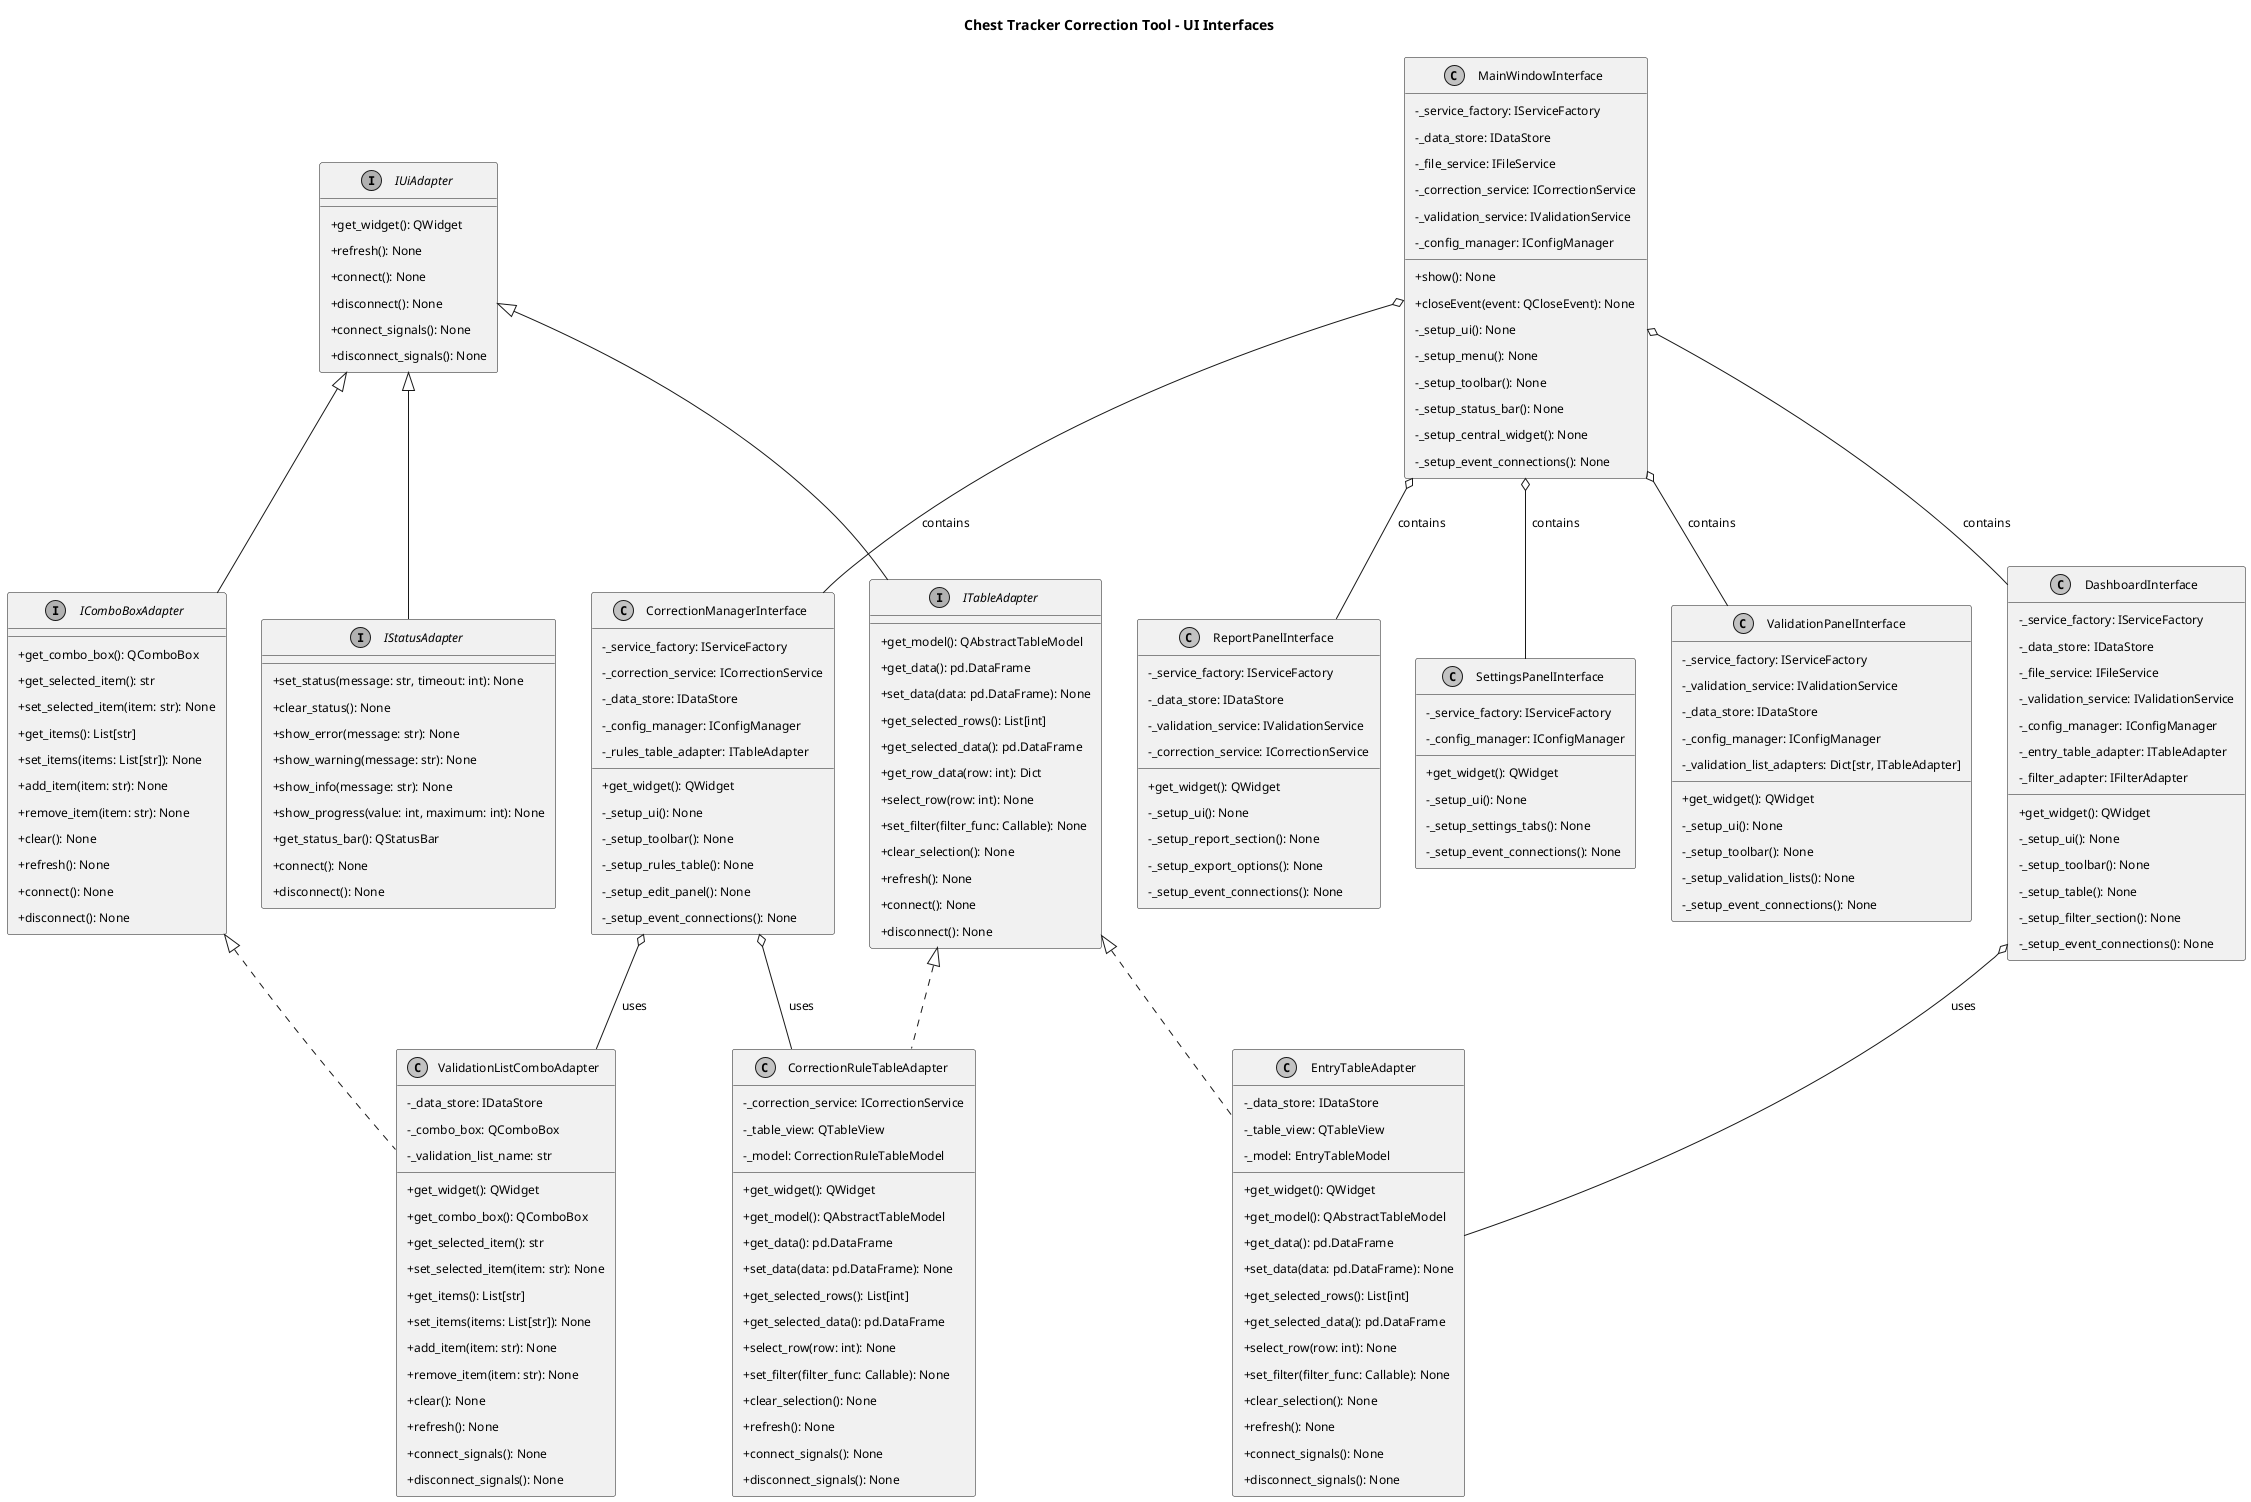 @startuml UI Interfaces

' Theme and styling
skinparam monochrome true
skinparam defaultFontName Arial
skinparam defaultFontSize 12
skinparam padding 5
skinparam packageStyle rectangle
skinparam classAttributeIconSize 0

' Title
title Chest Tracker Correction Tool - UI Interfaces

' Base UI Adapter Interface
interface "IUiAdapter" as IUiAdapter {
  +get_widget(): QWidget
  +refresh(): None
  +connect(): None
  +disconnect(): None
  +connect_signals(): None
  +disconnect_signals(): None
}

' Table Adapter Interface
interface "ITableAdapter" as ITableAdapter {
  +get_model(): QAbstractTableModel
  +get_data(): pd.DataFrame
  +set_data(data: pd.DataFrame): None
  +get_selected_rows(): List[int]
  +get_selected_data(): pd.DataFrame
  +get_row_data(row: int): Dict
  +select_row(row: int): None
  +set_filter(filter_func: Callable): None
  +clear_selection(): None
  +refresh(): None
  +connect(): None
  +disconnect(): None
}

' ComboBox Adapter Interface
interface "IComboBoxAdapter" as IComboBoxAdapter {
  +get_combo_box(): QComboBox
  +get_selected_item(): str
  +set_selected_item(item: str): None
  +get_items(): List[str]
  +set_items(items: List[str]): None
  +add_item(item: str): None
  +remove_item(item: str): None
  +clear(): None
  +refresh(): None
  +connect(): None
  +disconnect(): None
}

' Status Adapter Interface
interface "IStatusAdapter" as IStatusAdapter {
  +set_status(message: str, timeout: int): None
  +clear_status(): None
  +show_error(message: str): None
  +show_warning(message: str): None
  +show_info(message: str): None
  +show_progress(value: int, maximum: int): None
  +get_status_bar(): QStatusBar
  +connect(): None
  +disconnect(): None
}

' UI Interface Implementations
class "MainWindowInterface" as MainWindowInterface {
  -_service_factory: IServiceFactory
  -_data_store: IDataStore
  -_file_service: IFileService
  -_correction_service: ICorrectionService
  -_validation_service: IValidationService
  -_config_manager: IConfigManager
  +show(): None
  +closeEvent(event: QCloseEvent): None
  -_setup_ui(): None
  -_setup_menu(): None
  -_setup_toolbar(): None
  -_setup_status_bar(): None
  -_setup_central_widget(): None
  -_setup_event_connections(): None
}

class "DashboardInterface" as DashboardInterface {
  -_service_factory: IServiceFactory
  -_data_store: IDataStore
  -_file_service: IFileService
  -_validation_service: IValidationService
  -_config_manager: IConfigManager
  -_entry_table_adapter: ITableAdapter
  -_filter_adapter: IFilterAdapter
  +get_widget(): QWidget
  -_setup_ui(): None
  -_setup_toolbar(): None
  -_setup_table(): None
  -_setup_filter_section(): None
  -_setup_event_connections(): None
}

class "CorrectionManagerInterface" as CorrectionManagerInterface {
  -_service_factory: IServiceFactory
  -_correction_service: ICorrectionService
  -_data_store: IDataStore
  -_config_manager: IConfigManager
  -_rules_table_adapter: ITableAdapter
  +get_widget(): QWidget
  -_setup_ui(): None
  -_setup_toolbar(): None
  -_setup_rules_table(): None
  -_setup_edit_panel(): None
  -_setup_event_connections(): None
}

class "ValidationPanelInterface" as ValidationPanelInterface {
  -_service_factory: IServiceFactory
  -_validation_service: IValidationService
  -_data_store: IDataStore
  -_config_manager: IConfigManager
  -_validation_list_adapters: Dict[str, ITableAdapter]
  +get_widget(): QWidget
  -_setup_ui(): None
  -_setup_toolbar(): None
  -_setup_validation_lists(): None
  -_setup_event_connections(): None
}

class "ReportPanelInterface" as ReportPanelInterface {
  -_service_factory: IServiceFactory
  -_data_store: IDataStore
  -_validation_service: IValidationService
  -_correction_service: ICorrectionService
  +get_widget(): QWidget
  -_setup_ui(): None
  -_setup_report_section(): None
  -_setup_export_options(): None
  -_setup_event_connections(): None
}

class "SettingsPanelInterface" as SettingsPanelInterface {
  -_service_factory: IServiceFactory
  -_config_manager: IConfigManager
  +get_widget(): QWidget
  -_setup_ui(): None
  -_setup_settings_tabs(): None
  -_setup_event_connections(): None
}

' Concrete Adapter Implementations
class "EntryTableAdapter" as EntryTableAdapter {
  -_data_store: IDataStore
  -_table_view: QTableView
  -_model: EntryTableModel
  +get_widget(): QWidget
  +get_model(): QAbstractTableModel
  +get_data(): pd.DataFrame
  +set_data(data: pd.DataFrame): None
  +get_selected_rows(): List[int]
  +get_selected_data(): pd.DataFrame
  +select_row(row: int): None
  +set_filter(filter_func: Callable): None
  +clear_selection(): None
  +refresh(): None
  +connect_signals(): None
  +disconnect_signals(): None
}

class "CorrectionRuleTableAdapter" as CorrectionRuleTableAdapter {
  -_correction_service: ICorrectionService
  -_table_view: QTableView
  -_model: CorrectionRuleTableModel
  +get_widget(): QWidget
  +get_model(): QAbstractTableModel
  +get_data(): pd.DataFrame
  +set_data(data: pd.DataFrame): None
  +get_selected_rows(): List[int]
  +get_selected_data(): pd.DataFrame
  +select_row(row: int): None
  +set_filter(filter_func: Callable): None
  +clear_selection(): None
  +refresh(): None
  +connect_signals(): None
  +disconnect_signals(): None
}

class "ValidationListComboAdapter" as ValidationListComboAdapter {
  -_data_store: IDataStore
  -_combo_box: QComboBox
  -_validation_list_name: str
  +get_widget(): QWidget
  +get_combo_box(): QComboBox
  +get_selected_item(): str
  +set_selected_item(item: str): None
  +get_items(): List[str]
  +set_items(items: List[str]): None
  +add_item(item: str): None
  +remove_item(item: str): None
  +clear(): None
  +refresh(): None
  +connect_signals(): None
  +disconnect_signals(): None
}

' Inheritance relationships
IUiAdapter <|-- ITableAdapter
IUiAdapter <|-- IComboBoxAdapter
IUiAdapter <|-- IStatusAdapter

' Implementation relationships
ITableAdapter <|.. EntryTableAdapter
ITableAdapter <|.. CorrectionRuleTableAdapter
IComboBoxAdapter <|.. ValidationListComboAdapter

' Component relationships
MainWindowInterface o-- DashboardInterface : contains
MainWindowInterface o-- CorrectionManagerInterface : contains
MainWindowInterface o-- ValidationPanelInterface : contains
MainWindowInterface o-- ReportPanelInterface : contains
MainWindowInterface o-- SettingsPanelInterface : contains

DashboardInterface o-- EntryTableAdapter : uses
CorrectionManagerInterface o-- CorrectionRuleTableAdapter : uses
CorrectionManagerInterface o-- ValidationListComboAdapter : uses

@enduml 